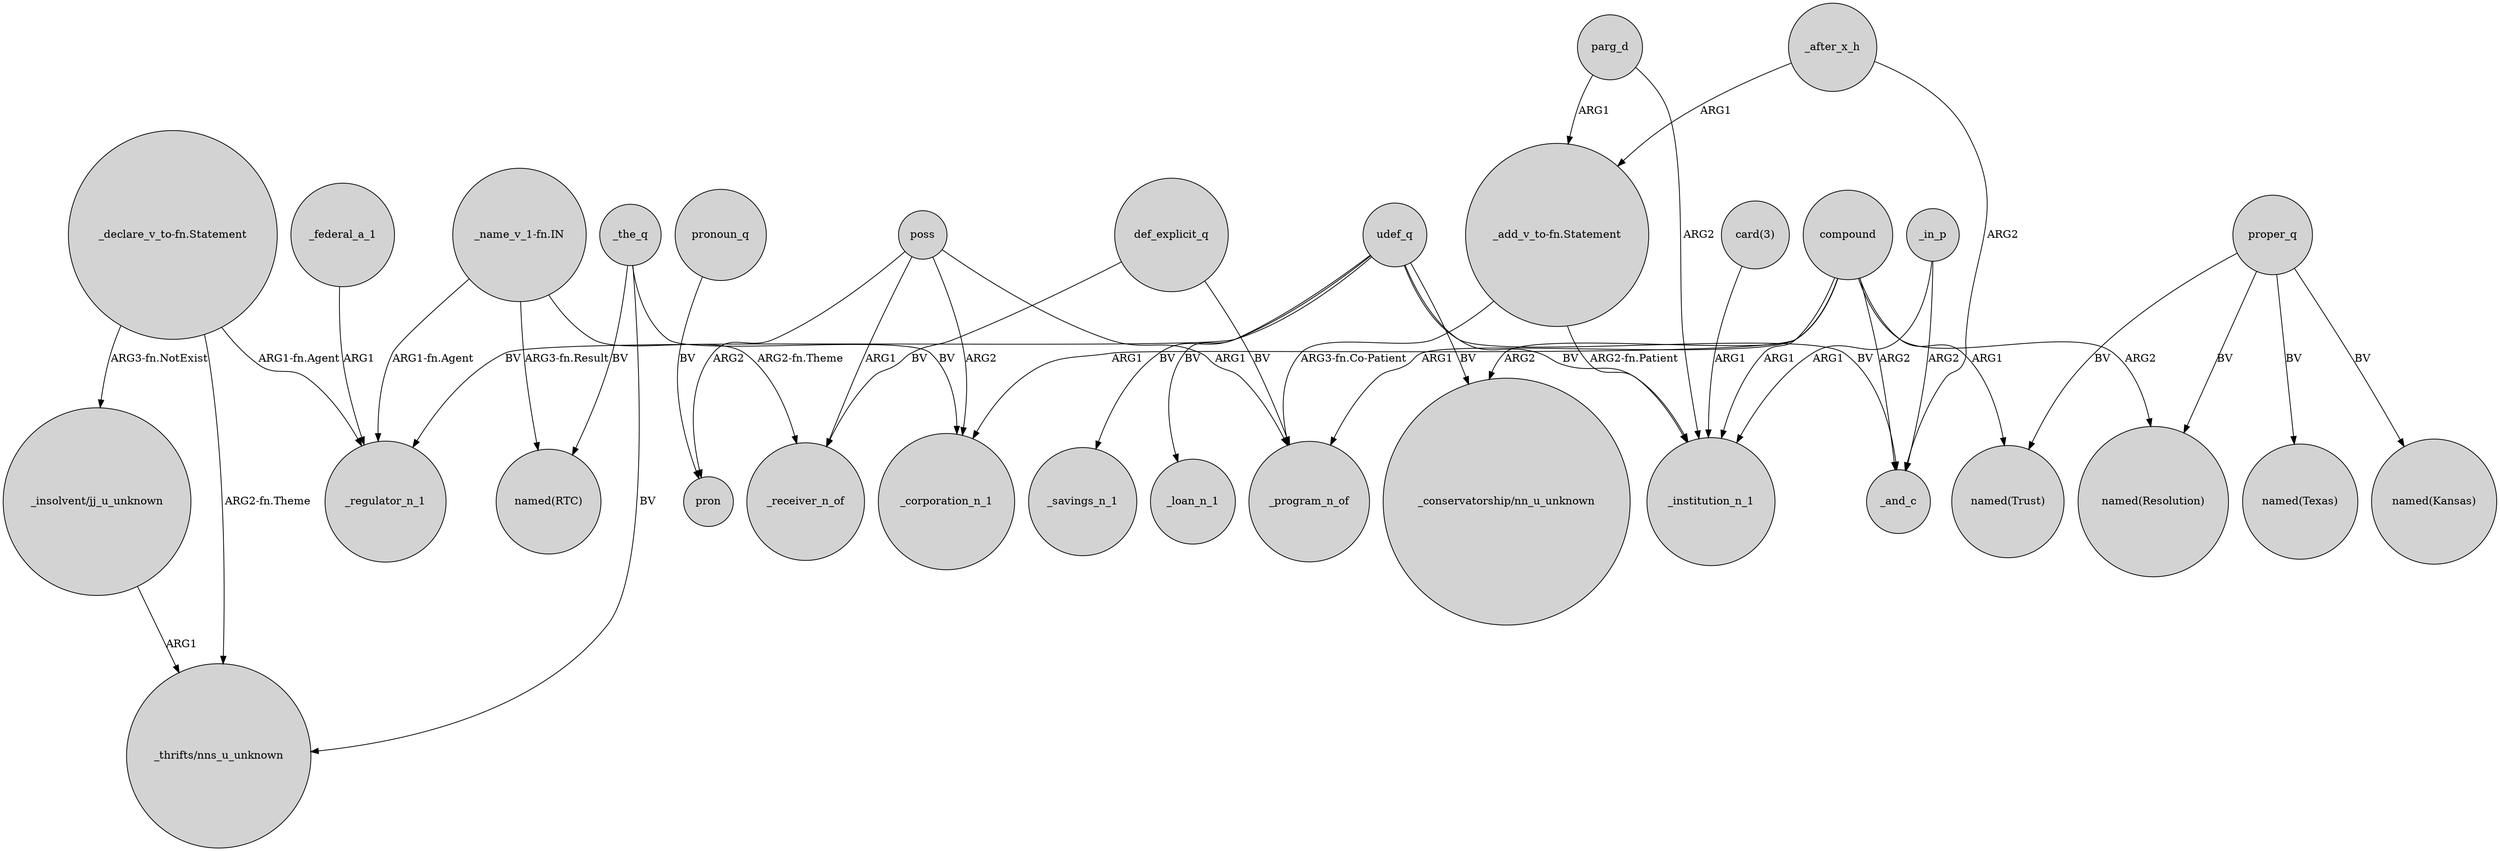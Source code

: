 digraph {
	node [shape=circle style=filled]
	"_declare_v_to-fn.Statement" -> _regulator_n_1 [label="ARG1-fn.Agent"]
	_in_p -> _institution_n_1 [label=ARG1]
	poss -> _receiver_n_of [label=ARG1]
	_federal_a_1 -> _regulator_n_1 [label=ARG1]
	"card(3)" -> _institution_n_1 [label=ARG1]
	_the_q -> "named(RTC)" [label=BV]
	poss -> pron [label=ARG2]
	compound -> "_conservatorship/nn_u_unknown" [label=ARG2]
	"_name_v_1-fn.IN" -> _regulator_n_1 [label="ARG1-fn.Agent"]
	_the_q -> _corporation_n_1 [label=BV]
	"_name_v_1-fn.IN" -> "named(RTC)" [label="ARG3-fn.Result"]
	poss -> _corporation_n_1 [label=ARG2]
	compound -> "named(Trust)" [label=ARG1]
	parg_d -> "_add_v_to-fn.Statement" [label=ARG1]
	udef_q -> _savings_n_1 [label=BV]
	udef_q -> _institution_n_1 [label=BV]
	_after_x_h -> "_add_v_to-fn.Statement" [label=ARG1]
	poss -> _program_n_of [label=ARG1]
	proper_q -> "named(Texas)" [label=BV]
	udef_q -> "_conservatorship/nn_u_unknown" [label=BV]
	"_add_v_to-fn.Statement" -> _institution_n_1 [label="ARG2-fn.Patient"]
	compound -> _and_c [label=ARG2]
	pronoun_q -> pron [label=BV]
	proper_q -> "named(Trust)" [label=BV]
	"_add_v_to-fn.Statement" -> _program_n_of [label="ARG3-fn.Co-Patient"]
	compound -> _corporation_n_1 [label=ARG1]
	def_explicit_q -> _program_n_of [label=BV]
	"_declare_v_to-fn.Statement" -> "_insolvent/jj_u_unknown" [label="ARG3-fn.NotExist"]
	_the_q -> "_thrifts/nns_u_unknown" [label=BV]
	proper_q -> "named(Resolution)" [label=BV]
	"_name_v_1-fn.IN" -> _receiver_n_of [label="ARG2-fn.Theme"]
	def_explicit_q -> _receiver_n_of [label=BV]
	"_insolvent/jj_u_unknown" -> "_thrifts/nns_u_unknown" [label=ARG1]
	proper_q -> "named(Kansas)" [label=BV]
	compound -> _program_n_of [label=ARG1]
	_after_x_h -> _and_c [label=ARG2]
	parg_d -> _institution_n_1 [label=ARG2]
	udef_q -> _and_c [label=BV]
	"_declare_v_to-fn.Statement" -> "_thrifts/nns_u_unknown" [label="ARG2-fn.Theme"]
	compound -> _institution_n_1 [label=ARG1]
	_in_p -> _and_c [label=ARG2]
	udef_q -> _regulator_n_1 [label=BV]
	udef_q -> _loan_n_1 [label=BV]
	compound -> "named(Resolution)" [label=ARG2]
}
